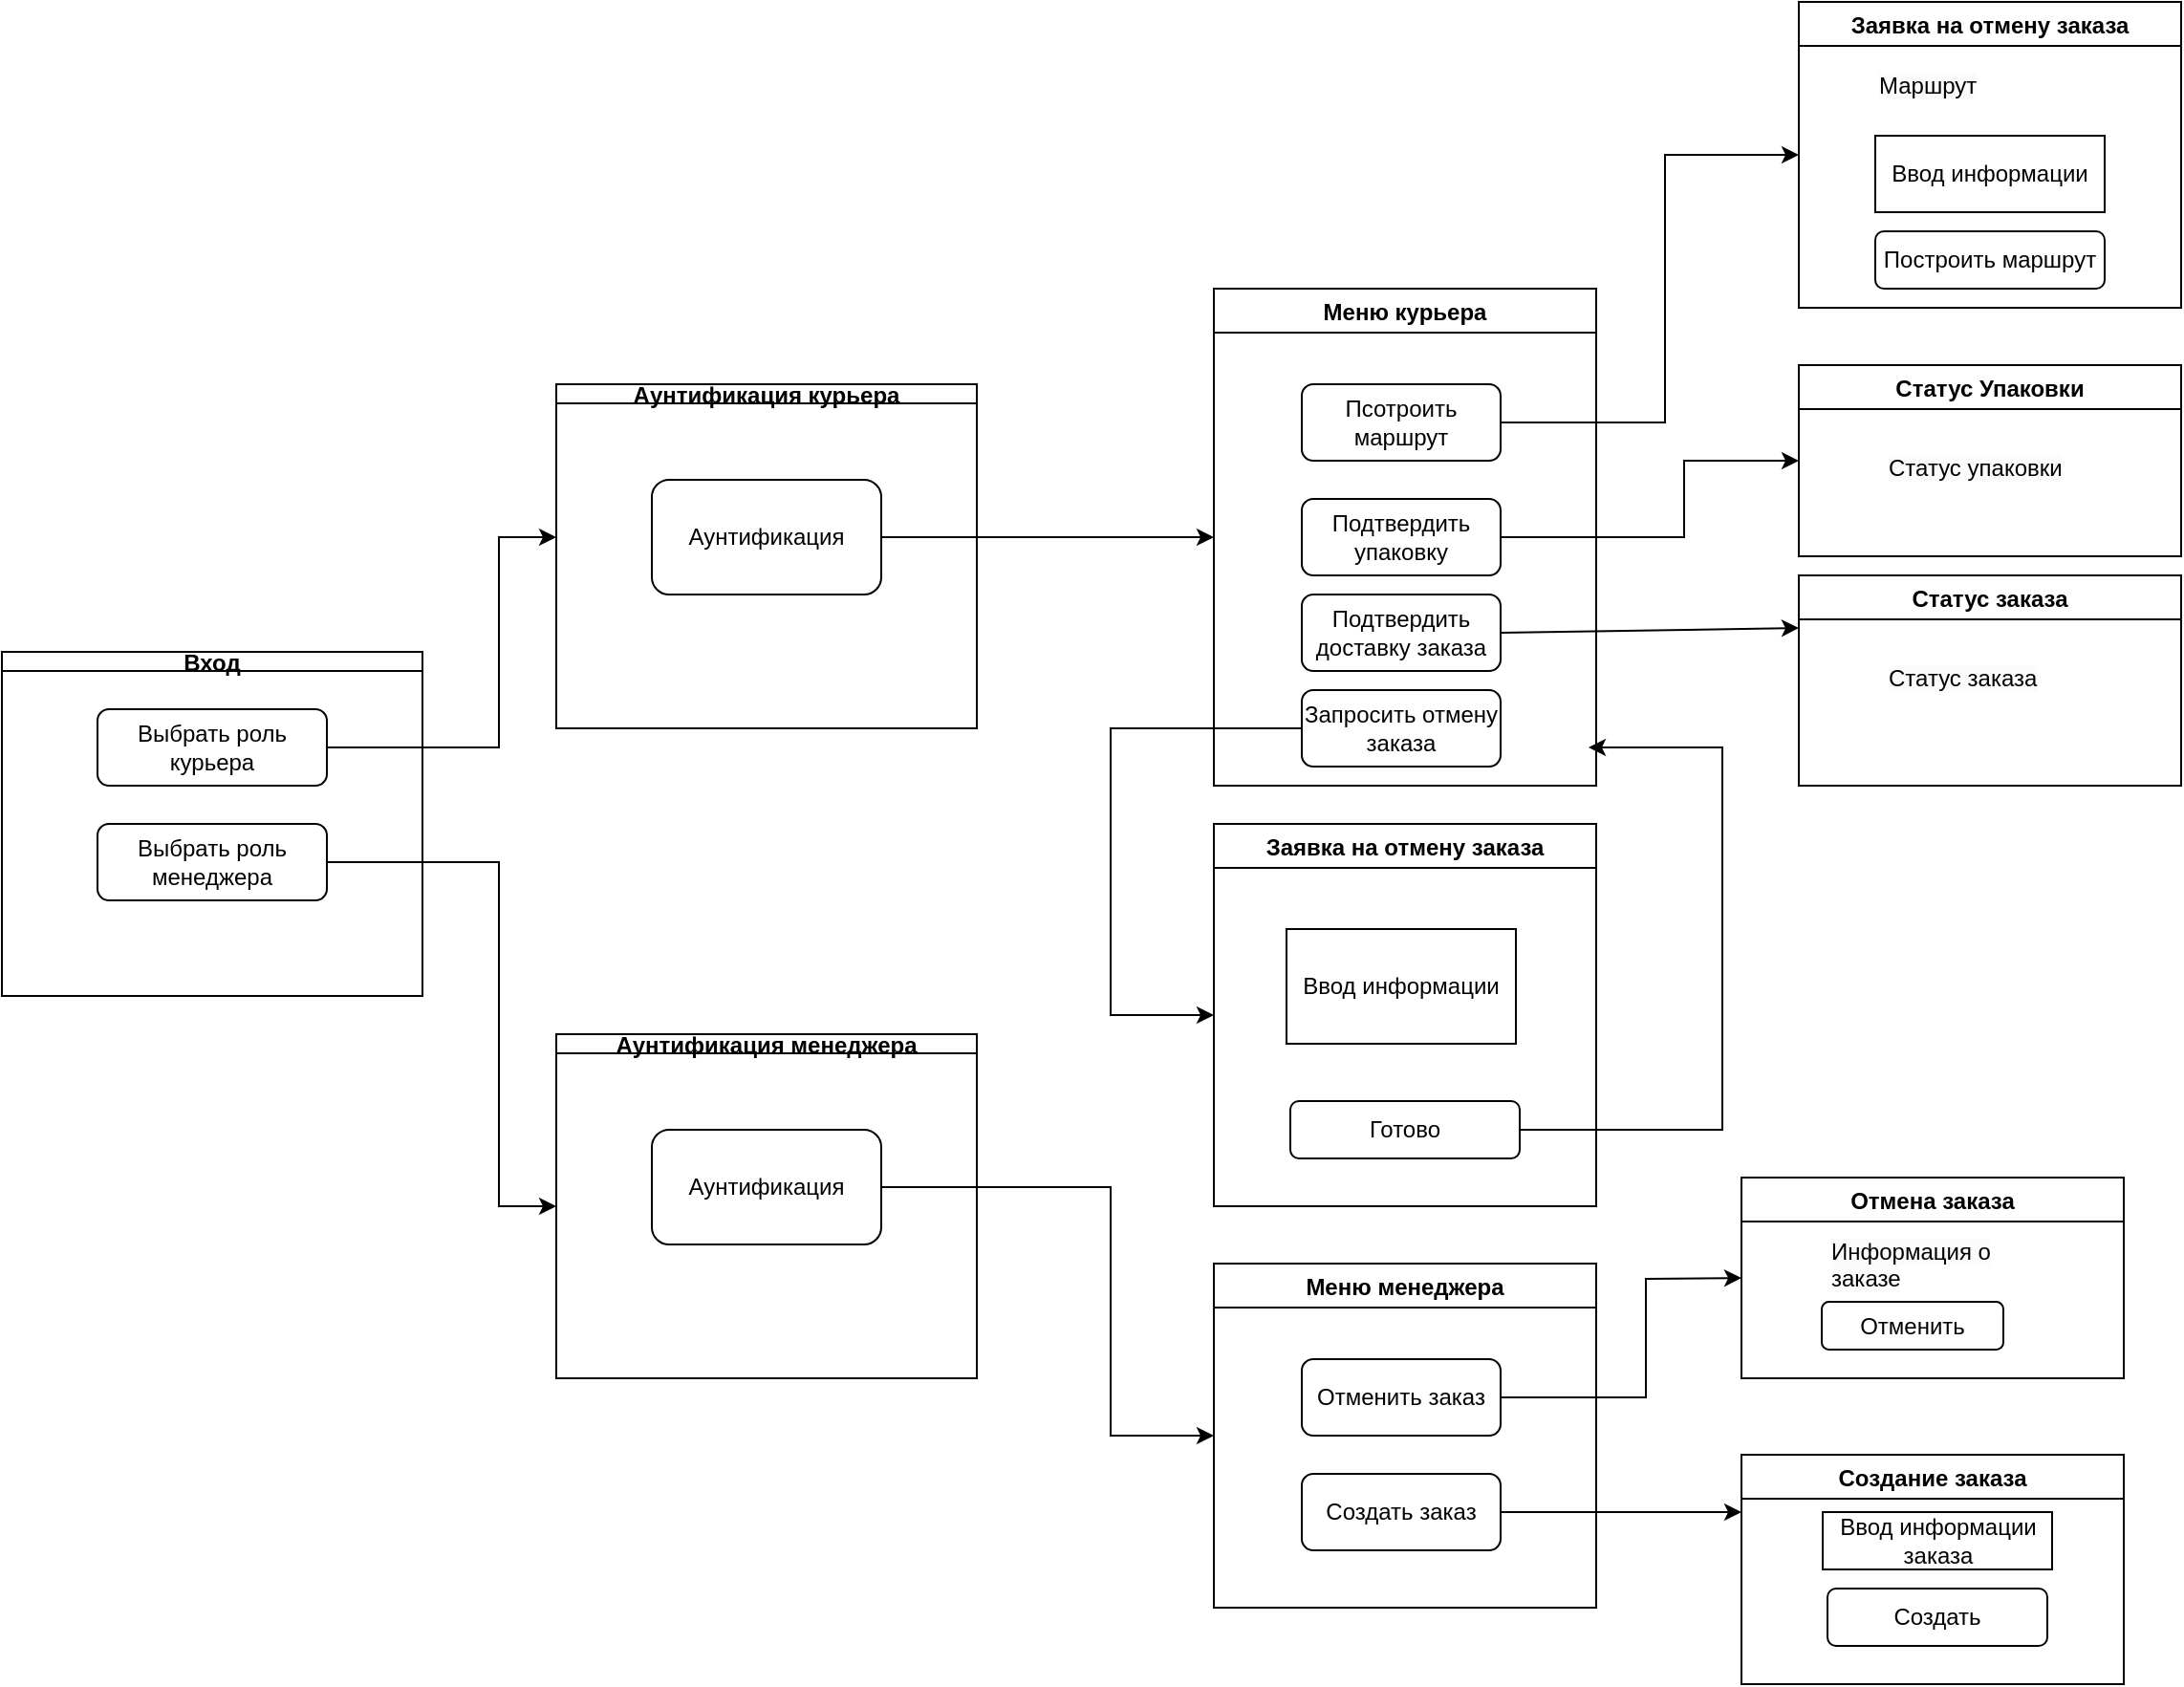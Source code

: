 <mxfile version="22.1.2" type="device">
  <diagram name="Страница — 1" id="lcYowvMnfqg-dZKvqQi6">
    <mxGraphModel dx="2442" dy="955" grid="1" gridSize="10" guides="1" tooltips="1" connect="1" arrows="1" fold="1" page="1" pageScale="1" pageWidth="827" pageHeight="1169" math="0" shadow="0">
      <root>
        <mxCell id="0" />
        <mxCell id="1" parent="0" />
        <mxCell id="p2KEsagzs3jm6n3AjHZf-1" value="Аунтификация курьера" style="swimlane;startSize=10;horizontal=1;containerType=tree;newEdgeStyle={&quot;edgeStyle&quot;:&quot;elbowEdgeStyle&quot;,&quot;startArrow&quot;:&quot;none&quot;,&quot;endArrow&quot;:&quot;none&quot;};" parent="1" vertex="1">
          <mxGeometry x="70" y="220" width="220" height="180" as="geometry" />
        </mxCell>
        <mxCell id="p2KEsagzs3jm6n3AjHZf-8" value="Аунтификация" style="rounded=1;whiteSpace=wrap;html=1;" parent="p2KEsagzs3jm6n3AjHZf-1" vertex="1">
          <mxGeometry x="50" y="50" width="120" height="60" as="geometry" />
        </mxCell>
        <mxCell id="p2KEsagzs3jm6n3AjHZf-9" value="Меню курьера" style="swimlane;" parent="1" vertex="1">
          <mxGeometry x="414" y="170" width="200" height="260" as="geometry" />
        </mxCell>
        <mxCell id="p2KEsagzs3jm6n3AjHZf-11" value="Подтвердить доставку заказа" style="rounded=1;whiteSpace=wrap;html=1;" parent="p2KEsagzs3jm6n3AjHZf-9" vertex="1">
          <mxGeometry x="46" y="160" width="104" height="40" as="geometry" />
        </mxCell>
        <mxCell id="p2KEsagzs3jm6n3AjHZf-12" value="Запросить отмену заказа" style="rounded=1;whiteSpace=wrap;html=1;" parent="p2KEsagzs3jm6n3AjHZf-9" vertex="1">
          <mxGeometry x="46" y="210" width="104" height="40" as="geometry" />
        </mxCell>
        <mxCell id="p2KEsagzs3jm6n3AjHZf-27" value="Подтвердить упаковку" style="rounded=1;whiteSpace=wrap;html=1;" parent="p2KEsagzs3jm6n3AjHZf-9" vertex="1">
          <mxGeometry x="46" y="110" width="104" height="40" as="geometry" />
        </mxCell>
        <mxCell id="p2KEsagzs3jm6n3AjHZf-30" value="Псотроить маршрут" style="rounded=1;whiteSpace=wrap;html=1;" parent="p2KEsagzs3jm6n3AjHZf-9" vertex="1">
          <mxGeometry x="46" y="50" width="104" height="40" as="geometry" />
        </mxCell>
        <mxCell id="p2KEsagzs3jm6n3AjHZf-13" value="Статус заказа" style="swimlane;" parent="1" vertex="1">
          <mxGeometry x="720" y="320" width="200" height="110" as="geometry" />
        </mxCell>
        <mxCell id="p2KEsagzs3jm6n3AjHZf-17" value="&lt;span style=&quot;color: rgb(0, 0, 0); font-family: Helvetica; font-size: 12px; font-style: normal; font-variant-ligatures: normal; font-variant-caps: normal; font-weight: 400; letter-spacing: normal; orphans: 2; text-align: center; text-indent: 0px; text-transform: none; widows: 2; word-spacing: 0px; -webkit-text-stroke-width: 0px; background-color: rgb(251, 251, 251); text-decoration-thickness: initial; text-decoration-style: initial; text-decoration-color: initial; float: none; display: inline !important;&quot;&gt;Статус заказа&lt;/span&gt;" style="text;whiteSpace=wrap;html=1;" parent="p2KEsagzs3jm6n3AjHZf-13" vertex="1">
          <mxGeometry x="45" y="40" width="110" height="40" as="geometry" />
        </mxCell>
        <mxCell id="p2KEsagzs3jm6n3AjHZf-18" value="Заявка на отмену заказа" style="swimlane;" parent="1" vertex="1">
          <mxGeometry x="414" y="450" width="200" height="200" as="geometry" />
        </mxCell>
        <mxCell id="p2KEsagzs3jm6n3AjHZf-21" value="Ввод информации" style="rounded=0;whiteSpace=wrap;html=1;" parent="p2KEsagzs3jm6n3AjHZf-18" vertex="1">
          <mxGeometry x="38" y="55" width="120" height="60" as="geometry" />
        </mxCell>
        <mxCell id="p2KEsagzs3jm6n3AjHZf-31" value="Готово" style="rounded=1;whiteSpace=wrap;html=1;" parent="p2KEsagzs3jm6n3AjHZf-18" vertex="1">
          <mxGeometry x="40" y="145" width="120" height="30" as="geometry" />
        </mxCell>
        <mxCell id="p2KEsagzs3jm6n3AjHZf-22" value="" style="endArrow=classic;html=1;rounded=0;exitX=0;exitY=0.5;exitDx=0;exitDy=0;entryX=0;entryY=0.5;entryDx=0;entryDy=0;" parent="1" source="p2KEsagzs3jm6n3AjHZf-12" target="p2KEsagzs3jm6n3AjHZf-18" edge="1">
          <mxGeometry width="50" height="50" relative="1" as="geometry">
            <mxPoint x="330" y="350" as="sourcePoint" />
            <mxPoint x="380" y="300" as="targetPoint" />
            <Array as="points">
              <mxPoint x="360" y="400" />
              <mxPoint x="360" y="550" />
            </Array>
          </mxGeometry>
        </mxCell>
        <mxCell id="p2KEsagzs3jm6n3AjHZf-24" value="" style="endArrow=classic;html=1;rounded=0;exitX=1;exitY=0.5;exitDx=0;exitDy=0;entryX=0;entryY=0.5;entryDx=0;entryDy=0;" parent="1" source="p2KEsagzs3jm6n3AjHZf-8" target="p2KEsagzs3jm6n3AjHZf-9" edge="1">
          <mxGeometry width="50" height="50" relative="1" as="geometry">
            <mxPoint x="330" y="350" as="sourcePoint" />
            <mxPoint x="420" y="250" as="targetPoint" />
          </mxGeometry>
        </mxCell>
        <mxCell id="p2KEsagzs3jm6n3AjHZf-25" value="Статус Упаковки" style="swimlane;" parent="1" vertex="1">
          <mxGeometry x="720" y="210" width="200" height="100" as="geometry" />
        </mxCell>
        <mxCell id="p2KEsagzs3jm6n3AjHZf-26" value="&lt;span style=&quot;color: rgb(0, 0, 0); font-family: Helvetica; font-size: 12px; font-style: normal; font-variant-ligatures: normal; font-variant-caps: normal; font-weight: 400; letter-spacing: normal; orphans: 2; text-align: center; text-indent: 0px; text-transform: none; widows: 2; word-spacing: 0px; -webkit-text-stroke-width: 0px; background-color: rgb(251, 251, 251); text-decoration-thickness: initial; text-decoration-style: initial; text-decoration-color: initial; float: none; display: inline !important;&quot;&gt;Статус упаковки&lt;/span&gt;" style="text;whiteSpace=wrap;html=1;" parent="p2KEsagzs3jm6n3AjHZf-25" vertex="1">
          <mxGeometry x="45" y="40" width="110" height="40" as="geometry" />
        </mxCell>
        <mxCell id="p2KEsagzs3jm6n3AjHZf-28" value="" style="endArrow=classic;html=1;rounded=0;exitX=1;exitY=0.5;exitDx=0;exitDy=0;entryX=0;entryY=0.25;entryDx=0;entryDy=0;" parent="1" source="p2KEsagzs3jm6n3AjHZf-11" target="p2KEsagzs3jm6n3AjHZf-13" edge="1">
          <mxGeometry width="50" height="50" relative="1" as="geometry">
            <mxPoint x="330" y="360" as="sourcePoint" />
            <mxPoint x="380" y="310" as="targetPoint" />
          </mxGeometry>
        </mxCell>
        <mxCell id="p2KEsagzs3jm6n3AjHZf-29" value="" style="endArrow=classic;html=1;rounded=0;exitX=1;exitY=0.5;exitDx=0;exitDy=0;entryX=0;entryY=0.5;entryDx=0;entryDy=0;" parent="1" source="p2KEsagzs3jm6n3AjHZf-27" target="p2KEsagzs3jm6n3AjHZf-25" edge="1">
          <mxGeometry width="50" height="50" relative="1" as="geometry">
            <mxPoint x="330" y="360" as="sourcePoint" />
            <mxPoint x="380" y="310" as="targetPoint" />
            <Array as="points">
              <mxPoint x="660" y="300" />
              <mxPoint x="660" y="260" />
            </Array>
          </mxGeometry>
        </mxCell>
        <mxCell id="p2KEsagzs3jm6n3AjHZf-33" value="" style="endArrow=classic;html=1;rounded=0;exitX=1;exitY=0.5;exitDx=0;exitDy=0;" parent="1" source="p2KEsagzs3jm6n3AjHZf-31" edge="1">
          <mxGeometry width="50" height="50" relative="1" as="geometry">
            <mxPoint x="330" y="520" as="sourcePoint" />
            <mxPoint x="610" y="410" as="targetPoint" />
            <Array as="points">
              <mxPoint x="680" y="610" />
              <mxPoint x="680" y="410" />
              <mxPoint x="640" y="410" />
            </Array>
          </mxGeometry>
        </mxCell>
        <mxCell id="p2KEsagzs3jm6n3AjHZf-34" value="Заявка на отмену заказа" style="swimlane;" parent="1" vertex="1">
          <mxGeometry x="720" y="20" width="200" height="160" as="geometry" />
        </mxCell>
        <mxCell id="p2KEsagzs3jm6n3AjHZf-35" value="Ввод информации" style="rounded=0;whiteSpace=wrap;html=1;" parent="p2KEsagzs3jm6n3AjHZf-34" vertex="1">
          <mxGeometry x="40" y="70" width="120" height="40" as="geometry" />
        </mxCell>
        <mxCell id="p2KEsagzs3jm6n3AjHZf-36" value="Построить маршрут" style="rounded=1;whiteSpace=wrap;html=1;" parent="p2KEsagzs3jm6n3AjHZf-34" vertex="1">
          <mxGeometry x="40" y="120" width="120" height="30" as="geometry" />
        </mxCell>
        <mxCell id="p2KEsagzs3jm6n3AjHZf-38" value="&lt;span style=&quot;color: rgb(0, 0, 0); font-family: Helvetica; font-size: 12px; font-style: normal; font-variant-ligatures: normal; font-variant-caps: normal; font-weight: 400; letter-spacing: normal; orphans: 2; text-align: center; text-indent: 0px; text-transform: none; widows: 2; word-spacing: 0px; -webkit-text-stroke-width: 0px; background-color: rgb(251, 251, 251); text-decoration-thickness: initial; text-decoration-style: initial; text-decoration-color: initial; float: none; display: inline !important;&quot;&gt;Маршрут&lt;/span&gt;" style="text;whiteSpace=wrap;html=1;" parent="p2KEsagzs3jm6n3AjHZf-34" vertex="1">
          <mxGeometry x="40" y="30" width="110" height="40" as="geometry" />
        </mxCell>
        <mxCell id="p2KEsagzs3jm6n3AjHZf-37" value="" style="endArrow=classic;html=1;rounded=0;exitX=1;exitY=0.5;exitDx=0;exitDy=0;entryX=0;entryY=0.5;entryDx=0;entryDy=0;" parent="1" source="p2KEsagzs3jm6n3AjHZf-30" target="p2KEsagzs3jm6n3AjHZf-34" edge="1">
          <mxGeometry width="50" height="50" relative="1" as="geometry">
            <mxPoint x="500" y="210" as="sourcePoint" />
            <mxPoint x="640" y="240" as="targetPoint" />
            <Array as="points">
              <mxPoint x="650" y="240" />
              <mxPoint x="650" y="100" />
            </Array>
          </mxGeometry>
        </mxCell>
        <mxCell id="uodz6OuxcEIUN0k0GKxi-1" value="Вход" style="swimlane;startSize=10;horizontal=1;containerType=tree;newEdgeStyle={&quot;edgeStyle&quot;:&quot;elbowEdgeStyle&quot;,&quot;startArrow&quot;:&quot;none&quot;,&quot;endArrow&quot;:&quot;none&quot;};" vertex="1" parent="1">
          <mxGeometry x="-220" y="360" width="220" height="180" as="geometry" />
        </mxCell>
        <mxCell id="uodz6OuxcEIUN0k0GKxi-3" value="Выбрать роль курьера" style="rounded=1;whiteSpace=wrap;html=1;" vertex="1" parent="uodz6OuxcEIUN0k0GKxi-1">
          <mxGeometry x="50" y="30" width="120" height="40" as="geometry" />
        </mxCell>
        <mxCell id="uodz6OuxcEIUN0k0GKxi-4" value="Выбрать роль менеджера" style="rounded=1;whiteSpace=wrap;html=1;" vertex="1" parent="uodz6OuxcEIUN0k0GKxi-1">
          <mxGeometry x="50" y="90" width="120" height="40" as="geometry" />
        </mxCell>
        <mxCell id="uodz6OuxcEIUN0k0GKxi-5" value="Аунтификация менеджера" style="swimlane;startSize=10;horizontal=1;containerType=tree;newEdgeStyle={&quot;edgeStyle&quot;:&quot;elbowEdgeStyle&quot;,&quot;startArrow&quot;:&quot;none&quot;,&quot;endArrow&quot;:&quot;none&quot;};" vertex="1" parent="1">
          <mxGeometry x="70" y="560" width="220" height="180" as="geometry" />
        </mxCell>
        <mxCell id="uodz6OuxcEIUN0k0GKxi-6" value="Аунтификация" style="rounded=1;whiteSpace=wrap;html=1;" vertex="1" parent="uodz6OuxcEIUN0k0GKxi-5">
          <mxGeometry x="50" y="50" width="120" height="60" as="geometry" />
        </mxCell>
        <mxCell id="uodz6OuxcEIUN0k0GKxi-7" value="" style="endArrow=classic;html=1;rounded=0;exitX=1;exitY=0.5;exitDx=0;exitDy=0;" edge="1" parent="1" source="uodz6OuxcEIUN0k0GKxi-3">
          <mxGeometry width="50" height="50" relative="1" as="geometry">
            <mxPoint x="280" y="500" as="sourcePoint" />
            <mxPoint x="70" y="300" as="targetPoint" />
            <Array as="points">
              <mxPoint x="40" y="410" />
              <mxPoint x="40" y="300" />
            </Array>
          </mxGeometry>
        </mxCell>
        <mxCell id="uodz6OuxcEIUN0k0GKxi-8" value="Меню менеджера" style="swimlane;" vertex="1" parent="1">
          <mxGeometry x="414" y="680" width="200" height="180" as="geometry" />
        </mxCell>
        <mxCell id="uodz6OuxcEIUN0k0GKxi-9" value="Создать заказ" style="rounded=1;whiteSpace=wrap;html=1;" vertex="1" parent="uodz6OuxcEIUN0k0GKxi-8">
          <mxGeometry x="46" y="110" width="104" height="40" as="geometry" />
        </mxCell>
        <mxCell id="uodz6OuxcEIUN0k0GKxi-11" value="Отменить заказ" style="rounded=1;whiteSpace=wrap;html=1;" vertex="1" parent="uodz6OuxcEIUN0k0GKxi-8">
          <mxGeometry x="46" y="50" width="104" height="40" as="geometry" />
        </mxCell>
        <mxCell id="uodz6OuxcEIUN0k0GKxi-13" value="" style="endArrow=classic;html=1;rounded=0;exitX=1;exitY=0.5;exitDx=0;exitDy=0;entryX=0;entryY=0.5;entryDx=0;entryDy=0;" edge="1" parent="1" source="uodz6OuxcEIUN0k0GKxi-4" target="uodz6OuxcEIUN0k0GKxi-5">
          <mxGeometry width="50" height="50" relative="1" as="geometry">
            <mxPoint x="270" y="630" as="sourcePoint" />
            <mxPoint x="320" y="580" as="targetPoint" />
            <Array as="points">
              <mxPoint x="40" y="470" />
              <mxPoint x="40" y="650" />
            </Array>
          </mxGeometry>
        </mxCell>
        <mxCell id="uodz6OuxcEIUN0k0GKxi-14" value="" style="endArrow=classic;html=1;rounded=0;exitX=1;exitY=0.5;exitDx=0;exitDy=0;entryX=0;entryY=0.5;entryDx=0;entryDy=0;" edge="1" parent="1" source="uodz6OuxcEIUN0k0GKxi-6" target="uodz6OuxcEIUN0k0GKxi-8">
          <mxGeometry width="50" height="50" relative="1" as="geometry">
            <mxPoint x="270" y="630" as="sourcePoint" />
            <mxPoint x="320" y="580" as="targetPoint" />
            <Array as="points">
              <mxPoint x="360" y="640" />
              <mxPoint x="360" y="770" />
            </Array>
          </mxGeometry>
        </mxCell>
        <mxCell id="uodz6OuxcEIUN0k0GKxi-15" value="Отмена заказа" style="swimlane;" vertex="1" parent="1">
          <mxGeometry x="690" y="635" width="200" height="105" as="geometry" />
        </mxCell>
        <mxCell id="uodz6OuxcEIUN0k0GKxi-16" value="&lt;span style=&quot;color: rgb(0, 0, 0); font-family: Helvetica; font-size: 12px; font-style: normal; font-variant-ligatures: normal; font-variant-caps: normal; font-weight: 400; letter-spacing: normal; orphans: 2; text-align: center; text-indent: 0px; text-transform: none; widows: 2; word-spacing: 0px; -webkit-text-stroke-width: 0px; background-color: rgb(251, 251, 251); text-decoration-thickness: initial; text-decoration-style: initial; text-decoration-color: initial; float: none; display: inline !important;&quot;&gt;Информация о заказе&lt;/span&gt;" style="text;whiteSpace=wrap;html=1;" vertex="1" parent="uodz6OuxcEIUN0k0GKxi-15">
          <mxGeometry x="45" y="25" width="110" height="40" as="geometry" />
        </mxCell>
        <mxCell id="uodz6OuxcEIUN0k0GKxi-21" value="Отменить" style="rounded=1;whiteSpace=wrap;html=1;" vertex="1" parent="uodz6OuxcEIUN0k0GKxi-15">
          <mxGeometry x="42" y="65" width="95" height="25" as="geometry" />
        </mxCell>
        <mxCell id="uodz6OuxcEIUN0k0GKxi-17" value="" style="endArrow=classic;html=1;rounded=0;exitX=1;exitY=0.5;exitDx=0;exitDy=0;entryX=0;entryY=0.5;entryDx=0;entryDy=0;" edge="1" parent="1" source="uodz6OuxcEIUN0k0GKxi-11" target="uodz6OuxcEIUN0k0GKxi-15">
          <mxGeometry width="50" height="50" relative="1" as="geometry">
            <mxPoint x="430" y="710" as="sourcePoint" />
            <mxPoint x="480" y="660" as="targetPoint" />
            <Array as="points">
              <mxPoint x="640" y="750" />
              <mxPoint x="640" y="688" />
            </Array>
          </mxGeometry>
        </mxCell>
        <mxCell id="uodz6OuxcEIUN0k0GKxi-18" value="Создание заказа" style="swimlane;" vertex="1" parent="1">
          <mxGeometry x="690" y="780" width="200" height="120" as="geometry" />
        </mxCell>
        <mxCell id="uodz6OuxcEIUN0k0GKxi-22" value="Ввод информации заказа" style="rounded=0;whiteSpace=wrap;html=1;" vertex="1" parent="uodz6OuxcEIUN0k0GKxi-18">
          <mxGeometry x="42.5" y="30" width="120" height="30" as="geometry" />
        </mxCell>
        <mxCell id="uodz6OuxcEIUN0k0GKxi-23" value="Создать" style="rounded=1;whiteSpace=wrap;html=1;" vertex="1" parent="uodz6OuxcEIUN0k0GKxi-18">
          <mxGeometry x="45" y="70" width="115" height="30" as="geometry" />
        </mxCell>
        <mxCell id="uodz6OuxcEIUN0k0GKxi-20" value="" style="endArrow=classic;html=1;rounded=0;exitX=1;exitY=0.5;exitDx=0;exitDy=0;entryX=0;entryY=0.25;entryDx=0;entryDy=0;" edge="1" parent="1" source="uodz6OuxcEIUN0k0GKxi-9" target="uodz6OuxcEIUN0k0GKxi-18">
          <mxGeometry width="50" height="50" relative="1" as="geometry">
            <mxPoint x="430" y="710" as="sourcePoint" />
            <mxPoint x="480" y="660" as="targetPoint" />
          </mxGeometry>
        </mxCell>
      </root>
    </mxGraphModel>
  </diagram>
</mxfile>
